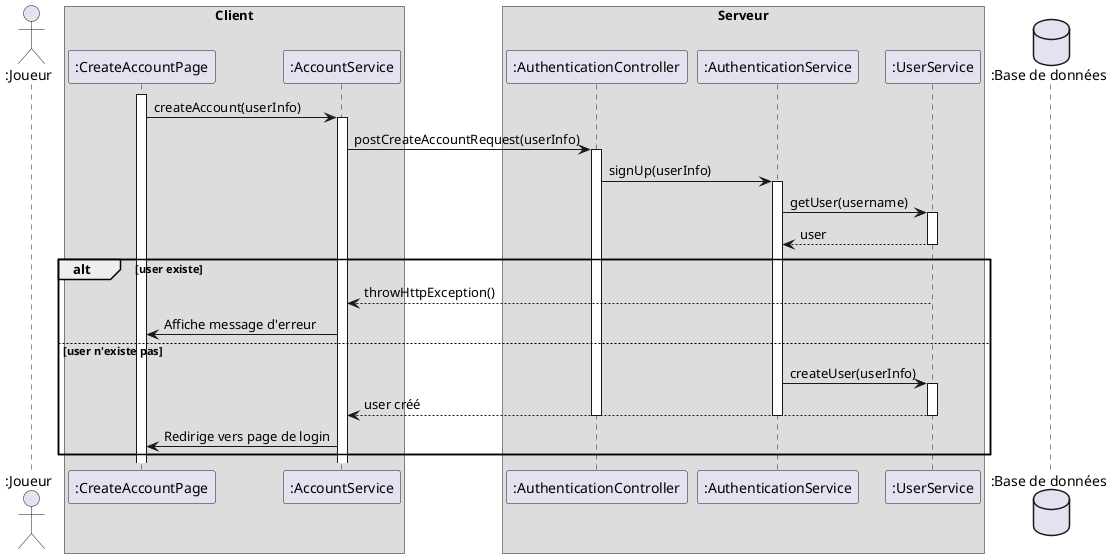 @startuml
actor ":Joueur" as player
box "Client"
participant ":CreateAccountPage" as createAccountPage
participant ":AccountService" as accountService
end box


box "Serveur"
participant ":AuthenticationController" as authController
participant ":AuthenticationService" as authService
participant ":UserService" as userService
end box
database ":Base de données" as db


activate createAccountPage
createAccountPage -> accountService: createAccount(userInfo)
activate accountService

accountService -> authController: postCreateAccountRequest(userInfo)
activate authController

authController -> authService: signUp(userInfo)
activate authService

authService -> userService: getUser(username)
activate userService
authService <-- userService: user
deactivate userService

alt user existe
    accountService <-- userService: throwHttpException()
    createAccountPage <- accountService: Affiche message d'erreur
else user n'existe pas
    authService -> userService: createUser(userInfo)
    activate userService
    accountService <-- userService: user créé
    deactivate userService
    deactivate authService
    deactivate authController
    createAccountPage <- accountService: Redirige vers page de login
end
@enduml
